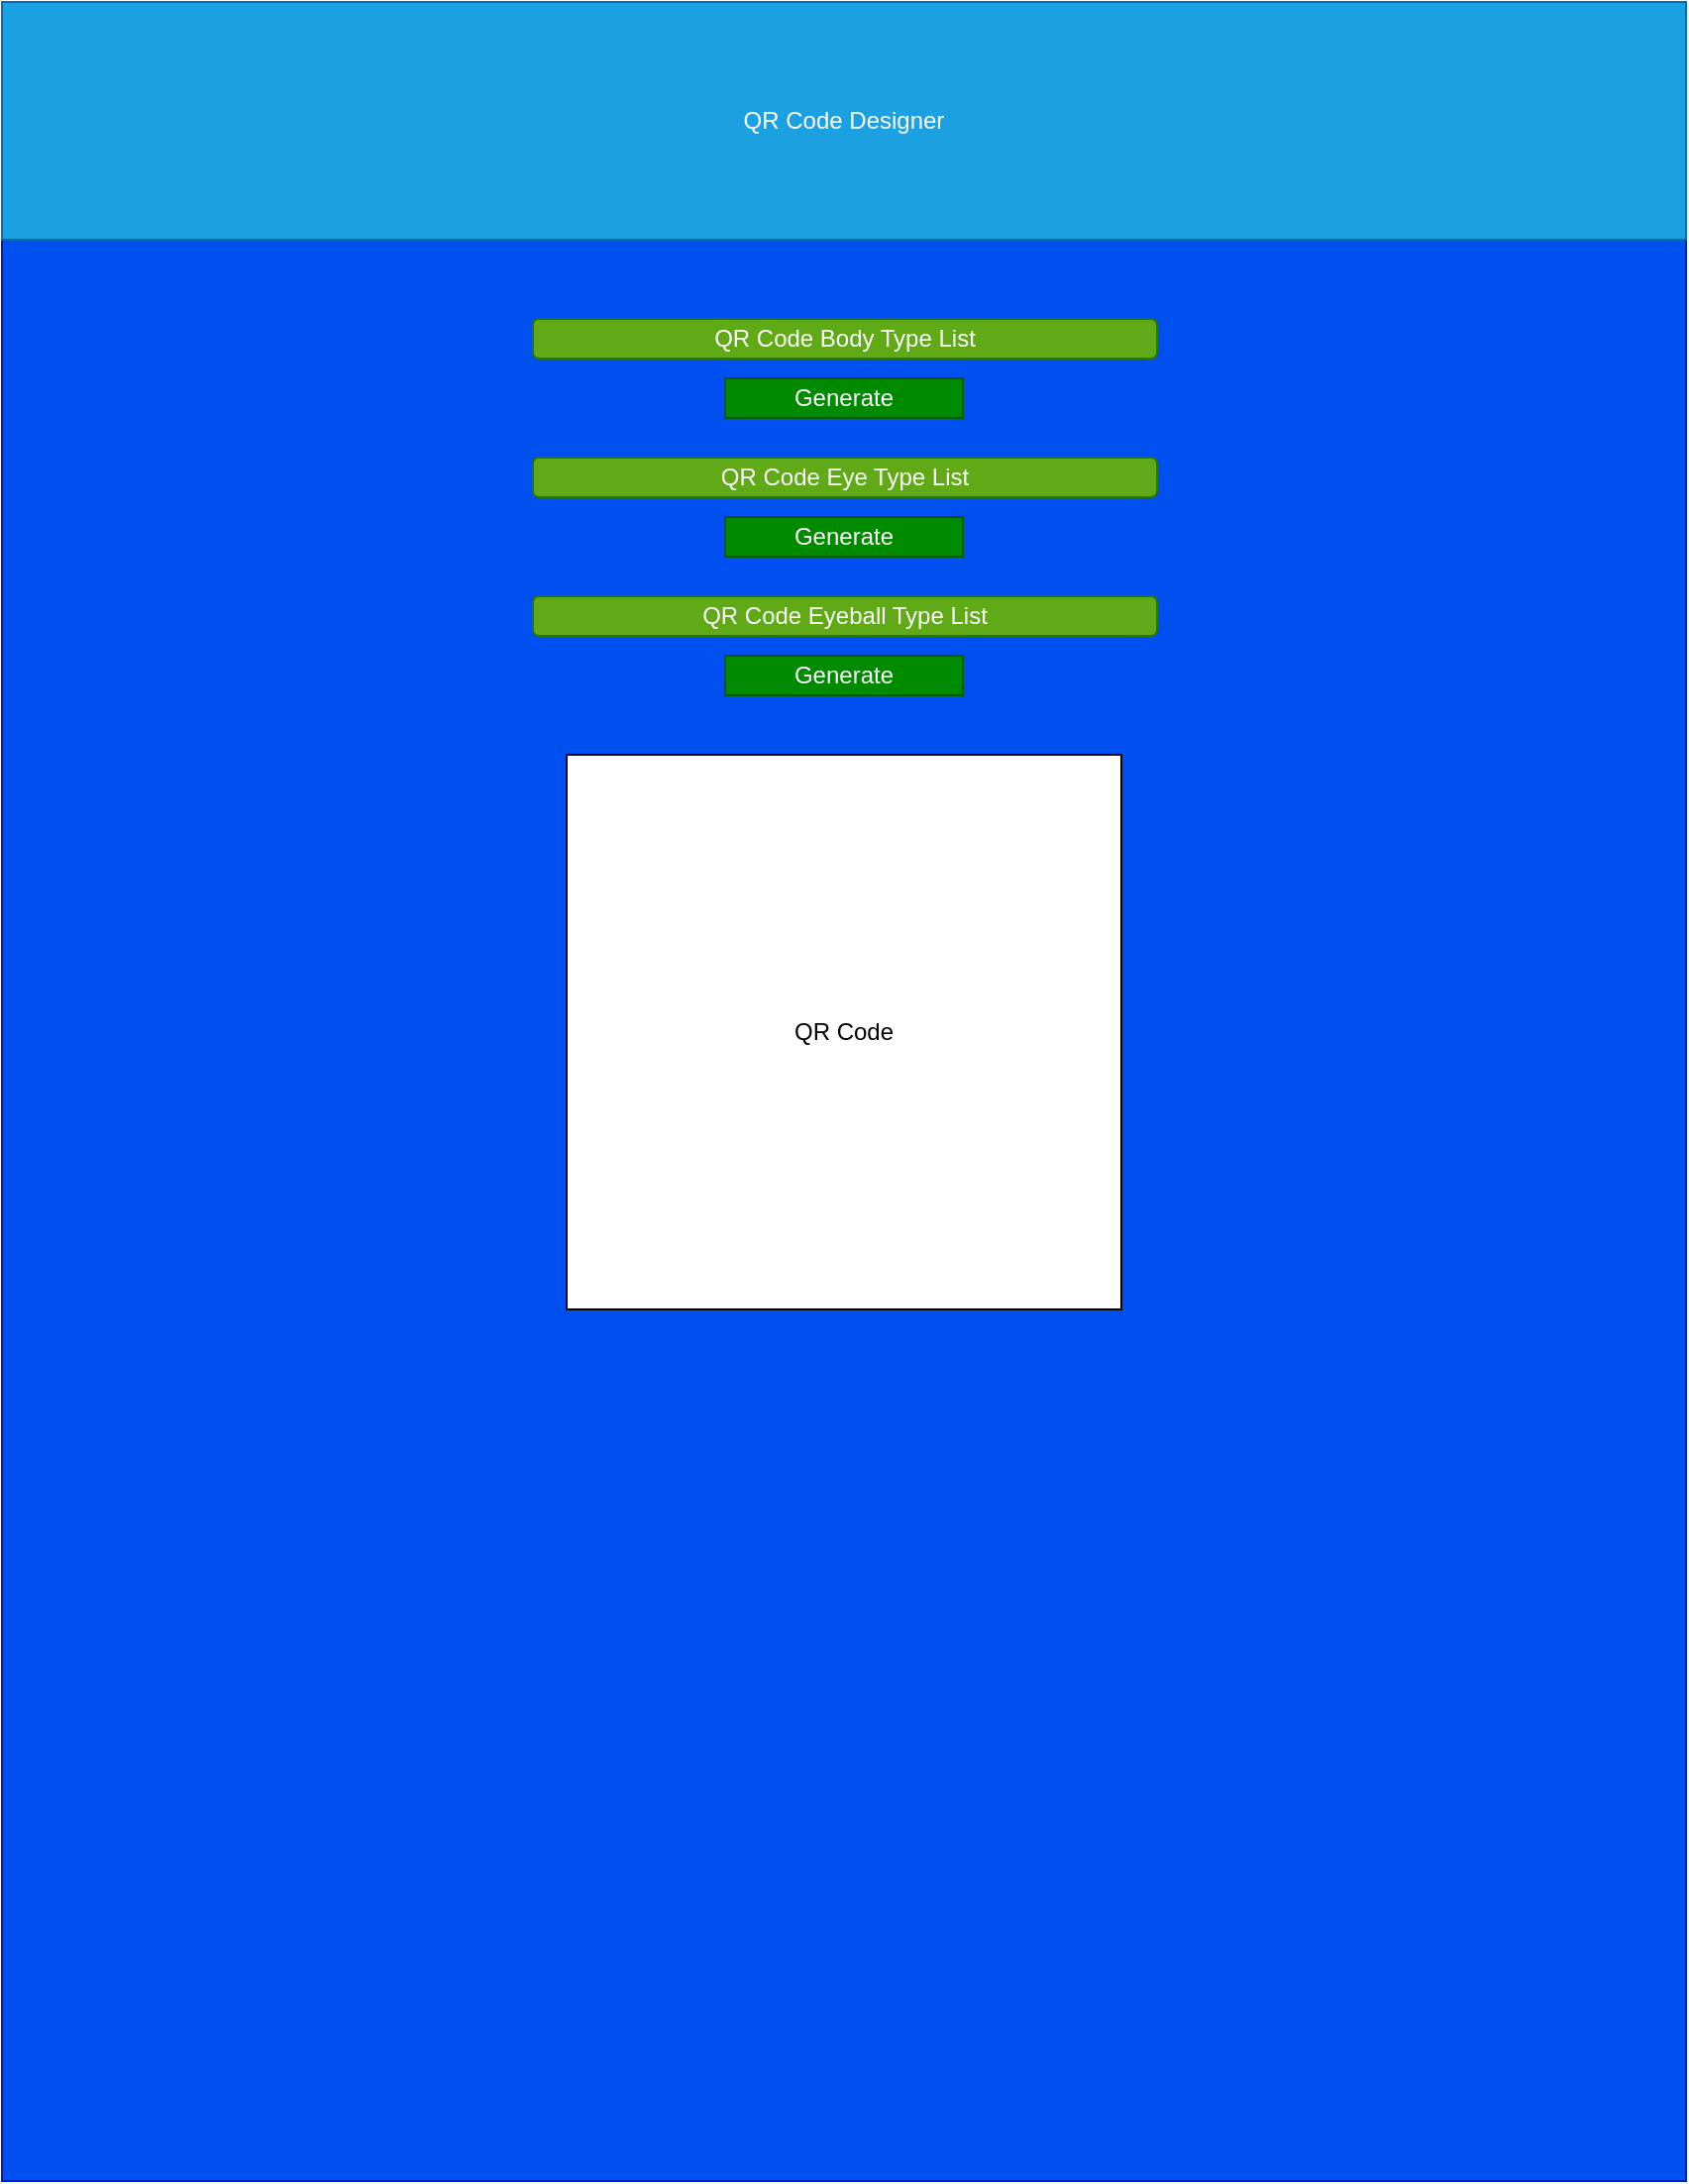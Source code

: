 <mxfile version="24.4.13" type="device">
  <diagram name="Page-1" id="0l7ROccEP6lqSc5vltxt">
    <mxGraphModel dx="1393" dy="797" grid="1" gridSize="10" guides="1" tooltips="1" connect="1" arrows="1" fold="1" page="1" pageScale="1" pageWidth="850" pageHeight="1100" math="0" shadow="0">
      <root>
        <mxCell id="0" />
        <mxCell id="1" parent="0" />
        <mxCell id="T_Avf6Wd_mKNB6yFoCMX-71" value="" style="rounded=0;whiteSpace=wrap;html=1;fillColor=#0050ef;fontColor=#ffffff;strokeColor=#001DBC;" vertex="1" parent="1">
          <mxGeometry y="120" width="850" height="980" as="geometry" />
        </mxCell>
        <mxCell id="T_Avf6Wd_mKNB6yFoCMX-63" value="QR Code Designer" style="rounded=0;whiteSpace=wrap;html=1;fillColor=#1ba1e2;fontColor=#ffffff;strokeColor=#006EAF;" vertex="1" parent="1">
          <mxGeometry width="850" height="120" as="geometry" />
        </mxCell>
        <mxCell id="T_Avf6Wd_mKNB6yFoCMX-64" value="QR Code" style="whiteSpace=wrap;html=1;aspect=fixed;" vertex="1" parent="1">
          <mxGeometry x="285" y="380" width="280" height="280" as="geometry" />
        </mxCell>
        <mxCell id="T_Avf6Wd_mKNB6yFoCMX-65" value="QR Code Body Type List" style="rounded=1;whiteSpace=wrap;html=1;fillColor=#60a917;fontColor=#ffffff;strokeColor=#2D7600;" vertex="1" parent="1">
          <mxGeometry x="268" y="160" width="315" height="20" as="geometry" />
        </mxCell>
        <mxCell id="T_Avf6Wd_mKNB6yFoCMX-66" value="QR Code Eye Type List" style="rounded=1;whiteSpace=wrap;html=1;fillColor=#60a917;fontColor=#ffffff;strokeColor=#2D7600;" vertex="1" parent="1">
          <mxGeometry x="268" y="230" width="315" height="20" as="geometry" />
        </mxCell>
        <mxCell id="T_Avf6Wd_mKNB6yFoCMX-67" value="QR Code Eyeball Type List" style="rounded=1;whiteSpace=wrap;html=1;fillColor=#60a917;fontColor=#ffffff;strokeColor=#2D7600;" vertex="1" parent="1">
          <mxGeometry x="268" y="300" width="315" height="20" as="geometry" />
        </mxCell>
        <mxCell id="T_Avf6Wd_mKNB6yFoCMX-68" value="Generate" style="rounded=0;whiteSpace=wrap;html=1;fillColor=#008a00;fontColor=#ffffff;strokeColor=#005700;" vertex="1" parent="1">
          <mxGeometry x="365" y="190" width="120" height="20" as="geometry" />
        </mxCell>
        <mxCell id="T_Avf6Wd_mKNB6yFoCMX-69" value="Generate" style="rounded=0;whiteSpace=wrap;html=1;fillColor=#008a00;fontColor=#ffffff;strokeColor=#005700;" vertex="1" parent="1">
          <mxGeometry x="365" y="260" width="120" height="20" as="geometry" />
        </mxCell>
        <mxCell id="T_Avf6Wd_mKNB6yFoCMX-70" value="Generate" style="rounded=0;whiteSpace=wrap;html=1;fillColor=#008a00;fontColor=#ffffff;strokeColor=#005700;" vertex="1" parent="1">
          <mxGeometry x="365" y="330" width="120" height="20" as="geometry" />
        </mxCell>
      </root>
    </mxGraphModel>
  </diagram>
</mxfile>
